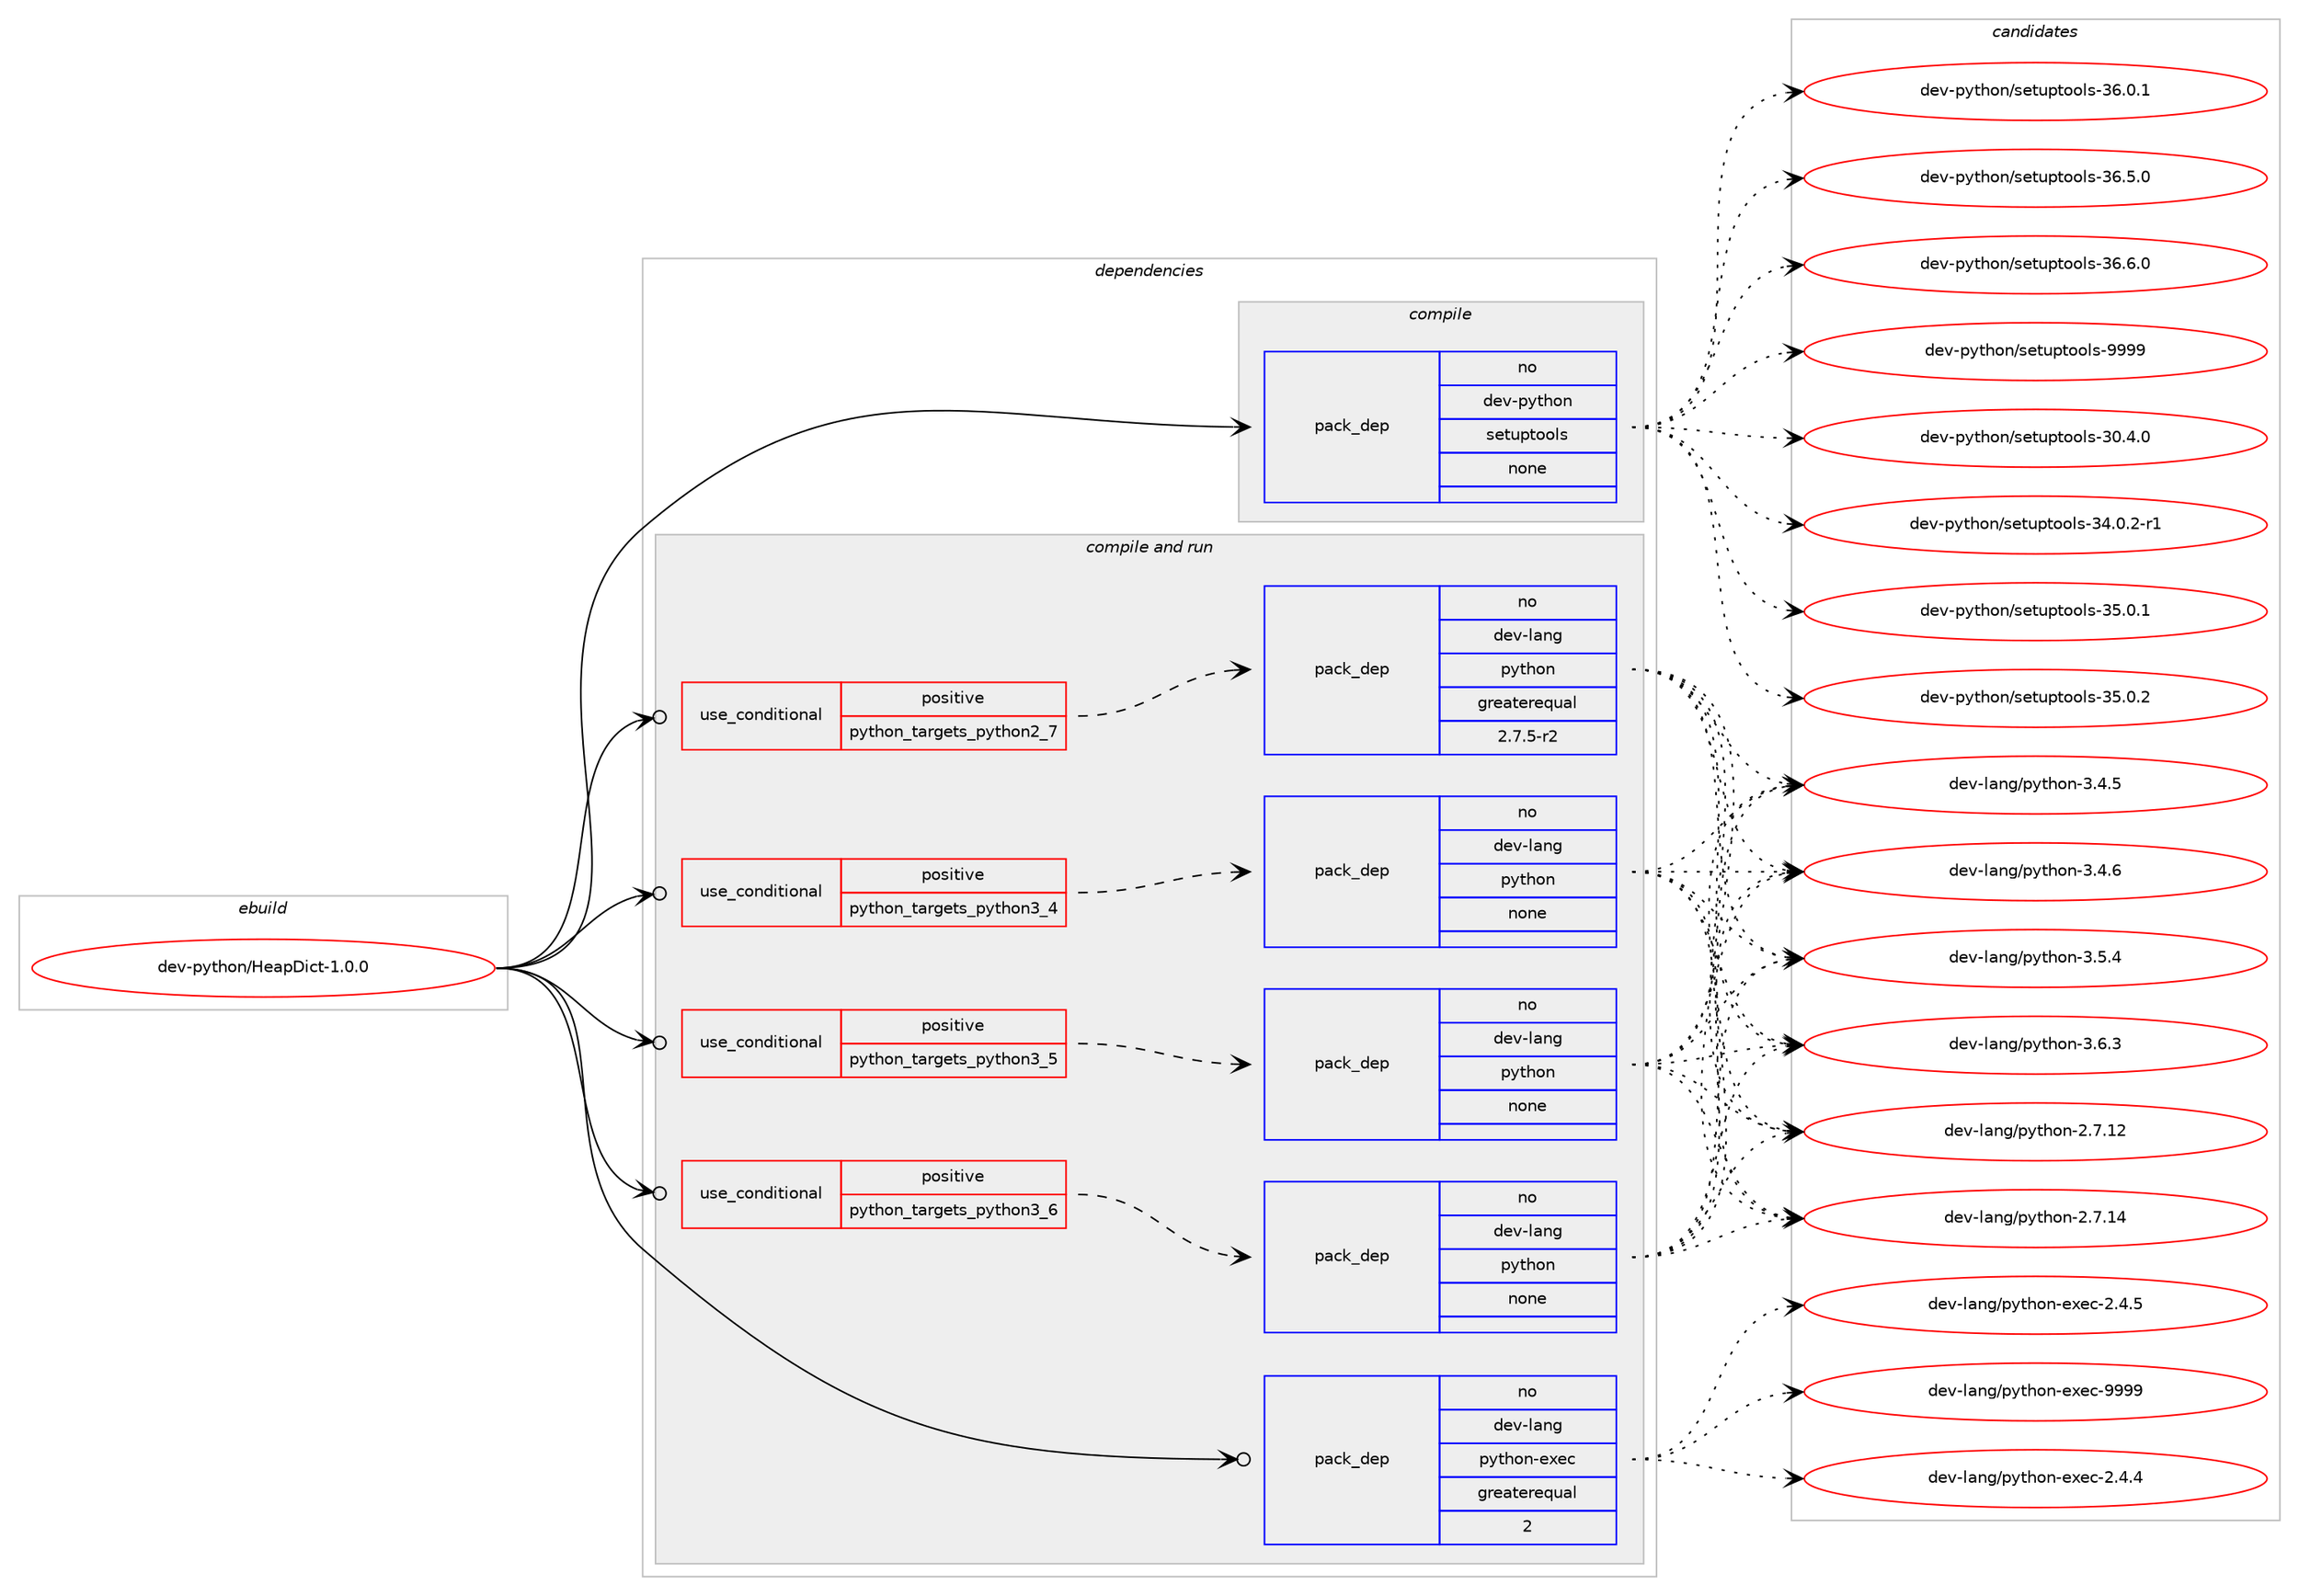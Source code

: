 digraph prolog {

# *************
# Graph options
# *************

newrank=true;
concentrate=true;
compound=true;
graph [rankdir=LR,fontname=Helvetica,fontsize=10,ranksep=1.5];#, ranksep=2.5, nodesep=0.2];
edge  [arrowhead=vee];
node  [fontname=Helvetica,fontsize=10];

# **********
# The ebuild
# **********

subgraph cluster_leftcol {
color=gray;
rank=same;
label=<<i>ebuild</i>>;
id [label="dev-python/HeapDict-1.0.0", color=red, width=4, href="../dev-python/HeapDict-1.0.0.svg"];
}

# ****************
# The dependencies
# ****************

subgraph cluster_midcol {
color=gray;
label=<<i>dependencies</i>>;
subgraph cluster_compile {
fillcolor="#eeeeee";
style=filled;
label=<<i>compile</i>>;
subgraph pack111919 {
dependency144610 [label=<<TABLE BORDER="0" CELLBORDER="1" CELLSPACING="0" CELLPADDING="4" WIDTH="220"><TR><TD ROWSPAN="6" CELLPADDING="30">pack_dep</TD></TR><TR><TD WIDTH="110">no</TD></TR><TR><TD>dev-python</TD></TR><TR><TD>setuptools</TD></TR><TR><TD>none</TD></TR><TR><TD></TD></TR></TABLE>>, shape=none, color=blue];
}
id:e -> dependency144610:w [weight=20,style="solid",arrowhead="vee"];
}
subgraph cluster_compileandrun {
fillcolor="#eeeeee";
style=filled;
label=<<i>compile and run</i>>;
subgraph cond28879 {
dependency144611 [label=<<TABLE BORDER="0" CELLBORDER="1" CELLSPACING="0" CELLPADDING="4"><TR><TD ROWSPAN="3" CELLPADDING="10">use_conditional</TD></TR><TR><TD>positive</TD></TR><TR><TD>python_targets_python2_7</TD></TR></TABLE>>, shape=none, color=red];
subgraph pack111920 {
dependency144612 [label=<<TABLE BORDER="0" CELLBORDER="1" CELLSPACING="0" CELLPADDING="4" WIDTH="220"><TR><TD ROWSPAN="6" CELLPADDING="30">pack_dep</TD></TR><TR><TD WIDTH="110">no</TD></TR><TR><TD>dev-lang</TD></TR><TR><TD>python</TD></TR><TR><TD>greaterequal</TD></TR><TR><TD>2.7.5-r2</TD></TR></TABLE>>, shape=none, color=blue];
}
dependency144611:e -> dependency144612:w [weight=20,style="dashed",arrowhead="vee"];
}
id:e -> dependency144611:w [weight=20,style="solid",arrowhead="odotvee"];
subgraph cond28880 {
dependency144613 [label=<<TABLE BORDER="0" CELLBORDER="1" CELLSPACING="0" CELLPADDING="4"><TR><TD ROWSPAN="3" CELLPADDING="10">use_conditional</TD></TR><TR><TD>positive</TD></TR><TR><TD>python_targets_python3_4</TD></TR></TABLE>>, shape=none, color=red];
subgraph pack111921 {
dependency144614 [label=<<TABLE BORDER="0" CELLBORDER="1" CELLSPACING="0" CELLPADDING="4" WIDTH="220"><TR><TD ROWSPAN="6" CELLPADDING="30">pack_dep</TD></TR><TR><TD WIDTH="110">no</TD></TR><TR><TD>dev-lang</TD></TR><TR><TD>python</TD></TR><TR><TD>none</TD></TR><TR><TD></TD></TR></TABLE>>, shape=none, color=blue];
}
dependency144613:e -> dependency144614:w [weight=20,style="dashed",arrowhead="vee"];
}
id:e -> dependency144613:w [weight=20,style="solid",arrowhead="odotvee"];
subgraph cond28881 {
dependency144615 [label=<<TABLE BORDER="0" CELLBORDER="1" CELLSPACING="0" CELLPADDING="4"><TR><TD ROWSPAN="3" CELLPADDING="10">use_conditional</TD></TR><TR><TD>positive</TD></TR><TR><TD>python_targets_python3_5</TD></TR></TABLE>>, shape=none, color=red];
subgraph pack111922 {
dependency144616 [label=<<TABLE BORDER="0" CELLBORDER="1" CELLSPACING="0" CELLPADDING="4" WIDTH="220"><TR><TD ROWSPAN="6" CELLPADDING="30">pack_dep</TD></TR><TR><TD WIDTH="110">no</TD></TR><TR><TD>dev-lang</TD></TR><TR><TD>python</TD></TR><TR><TD>none</TD></TR><TR><TD></TD></TR></TABLE>>, shape=none, color=blue];
}
dependency144615:e -> dependency144616:w [weight=20,style="dashed",arrowhead="vee"];
}
id:e -> dependency144615:w [weight=20,style="solid",arrowhead="odotvee"];
subgraph cond28882 {
dependency144617 [label=<<TABLE BORDER="0" CELLBORDER="1" CELLSPACING="0" CELLPADDING="4"><TR><TD ROWSPAN="3" CELLPADDING="10">use_conditional</TD></TR><TR><TD>positive</TD></TR><TR><TD>python_targets_python3_6</TD></TR></TABLE>>, shape=none, color=red];
subgraph pack111923 {
dependency144618 [label=<<TABLE BORDER="0" CELLBORDER="1" CELLSPACING="0" CELLPADDING="4" WIDTH="220"><TR><TD ROWSPAN="6" CELLPADDING="30">pack_dep</TD></TR><TR><TD WIDTH="110">no</TD></TR><TR><TD>dev-lang</TD></TR><TR><TD>python</TD></TR><TR><TD>none</TD></TR><TR><TD></TD></TR></TABLE>>, shape=none, color=blue];
}
dependency144617:e -> dependency144618:w [weight=20,style="dashed",arrowhead="vee"];
}
id:e -> dependency144617:w [weight=20,style="solid",arrowhead="odotvee"];
subgraph pack111924 {
dependency144619 [label=<<TABLE BORDER="0" CELLBORDER="1" CELLSPACING="0" CELLPADDING="4" WIDTH="220"><TR><TD ROWSPAN="6" CELLPADDING="30">pack_dep</TD></TR><TR><TD WIDTH="110">no</TD></TR><TR><TD>dev-lang</TD></TR><TR><TD>python-exec</TD></TR><TR><TD>greaterequal</TD></TR><TR><TD>2</TD></TR></TABLE>>, shape=none, color=blue];
}
id:e -> dependency144619:w [weight=20,style="solid",arrowhead="odotvee"];
}
subgraph cluster_run {
fillcolor="#eeeeee";
style=filled;
label=<<i>run</i>>;
}
}

# **************
# The candidates
# **************

subgraph cluster_choices {
rank=same;
color=gray;
label=<<i>candidates</i>>;

subgraph choice111919 {
color=black;
nodesep=1;
choice100101118451121211161041111104711510111611711211611111110811545514846524648 [label="dev-python/setuptools-30.4.0", color=red, width=4,href="../dev-python/setuptools-30.4.0.svg"];
choice1001011184511212111610411111047115101116117112116111111108115455152464846504511449 [label="dev-python/setuptools-34.0.2-r1", color=red, width=4,href="../dev-python/setuptools-34.0.2-r1.svg"];
choice100101118451121211161041111104711510111611711211611111110811545515346484649 [label="dev-python/setuptools-35.0.1", color=red, width=4,href="../dev-python/setuptools-35.0.1.svg"];
choice100101118451121211161041111104711510111611711211611111110811545515346484650 [label="dev-python/setuptools-35.0.2", color=red, width=4,href="../dev-python/setuptools-35.0.2.svg"];
choice100101118451121211161041111104711510111611711211611111110811545515446484649 [label="dev-python/setuptools-36.0.1", color=red, width=4,href="../dev-python/setuptools-36.0.1.svg"];
choice100101118451121211161041111104711510111611711211611111110811545515446534648 [label="dev-python/setuptools-36.5.0", color=red, width=4,href="../dev-python/setuptools-36.5.0.svg"];
choice100101118451121211161041111104711510111611711211611111110811545515446544648 [label="dev-python/setuptools-36.6.0", color=red, width=4,href="../dev-python/setuptools-36.6.0.svg"];
choice10010111845112121116104111110471151011161171121161111111081154557575757 [label="dev-python/setuptools-9999", color=red, width=4,href="../dev-python/setuptools-9999.svg"];
dependency144610:e -> choice100101118451121211161041111104711510111611711211611111110811545514846524648:w [style=dotted,weight="100"];
dependency144610:e -> choice1001011184511212111610411111047115101116117112116111111108115455152464846504511449:w [style=dotted,weight="100"];
dependency144610:e -> choice100101118451121211161041111104711510111611711211611111110811545515346484649:w [style=dotted,weight="100"];
dependency144610:e -> choice100101118451121211161041111104711510111611711211611111110811545515346484650:w [style=dotted,weight="100"];
dependency144610:e -> choice100101118451121211161041111104711510111611711211611111110811545515446484649:w [style=dotted,weight="100"];
dependency144610:e -> choice100101118451121211161041111104711510111611711211611111110811545515446534648:w [style=dotted,weight="100"];
dependency144610:e -> choice100101118451121211161041111104711510111611711211611111110811545515446544648:w [style=dotted,weight="100"];
dependency144610:e -> choice10010111845112121116104111110471151011161171121161111111081154557575757:w [style=dotted,weight="100"];
}
subgraph choice111920 {
color=black;
nodesep=1;
choice10010111845108971101034711212111610411111045504655464950 [label="dev-lang/python-2.7.12", color=red, width=4,href="../dev-lang/python-2.7.12.svg"];
choice10010111845108971101034711212111610411111045504655464952 [label="dev-lang/python-2.7.14", color=red, width=4,href="../dev-lang/python-2.7.14.svg"];
choice100101118451089711010347112121116104111110455146524653 [label="dev-lang/python-3.4.5", color=red, width=4,href="../dev-lang/python-3.4.5.svg"];
choice100101118451089711010347112121116104111110455146524654 [label="dev-lang/python-3.4.6", color=red, width=4,href="../dev-lang/python-3.4.6.svg"];
choice100101118451089711010347112121116104111110455146534652 [label="dev-lang/python-3.5.4", color=red, width=4,href="../dev-lang/python-3.5.4.svg"];
choice100101118451089711010347112121116104111110455146544651 [label="dev-lang/python-3.6.3", color=red, width=4,href="../dev-lang/python-3.6.3.svg"];
dependency144612:e -> choice10010111845108971101034711212111610411111045504655464950:w [style=dotted,weight="100"];
dependency144612:e -> choice10010111845108971101034711212111610411111045504655464952:w [style=dotted,weight="100"];
dependency144612:e -> choice100101118451089711010347112121116104111110455146524653:w [style=dotted,weight="100"];
dependency144612:e -> choice100101118451089711010347112121116104111110455146524654:w [style=dotted,weight="100"];
dependency144612:e -> choice100101118451089711010347112121116104111110455146534652:w [style=dotted,weight="100"];
dependency144612:e -> choice100101118451089711010347112121116104111110455146544651:w [style=dotted,weight="100"];
}
subgraph choice111921 {
color=black;
nodesep=1;
choice10010111845108971101034711212111610411111045504655464950 [label="dev-lang/python-2.7.12", color=red, width=4,href="../dev-lang/python-2.7.12.svg"];
choice10010111845108971101034711212111610411111045504655464952 [label="dev-lang/python-2.7.14", color=red, width=4,href="../dev-lang/python-2.7.14.svg"];
choice100101118451089711010347112121116104111110455146524653 [label="dev-lang/python-3.4.5", color=red, width=4,href="../dev-lang/python-3.4.5.svg"];
choice100101118451089711010347112121116104111110455146524654 [label="dev-lang/python-3.4.6", color=red, width=4,href="../dev-lang/python-3.4.6.svg"];
choice100101118451089711010347112121116104111110455146534652 [label="dev-lang/python-3.5.4", color=red, width=4,href="../dev-lang/python-3.5.4.svg"];
choice100101118451089711010347112121116104111110455146544651 [label="dev-lang/python-3.6.3", color=red, width=4,href="../dev-lang/python-3.6.3.svg"];
dependency144614:e -> choice10010111845108971101034711212111610411111045504655464950:w [style=dotted,weight="100"];
dependency144614:e -> choice10010111845108971101034711212111610411111045504655464952:w [style=dotted,weight="100"];
dependency144614:e -> choice100101118451089711010347112121116104111110455146524653:w [style=dotted,weight="100"];
dependency144614:e -> choice100101118451089711010347112121116104111110455146524654:w [style=dotted,weight="100"];
dependency144614:e -> choice100101118451089711010347112121116104111110455146534652:w [style=dotted,weight="100"];
dependency144614:e -> choice100101118451089711010347112121116104111110455146544651:w [style=dotted,weight="100"];
}
subgraph choice111922 {
color=black;
nodesep=1;
choice10010111845108971101034711212111610411111045504655464950 [label="dev-lang/python-2.7.12", color=red, width=4,href="../dev-lang/python-2.7.12.svg"];
choice10010111845108971101034711212111610411111045504655464952 [label="dev-lang/python-2.7.14", color=red, width=4,href="../dev-lang/python-2.7.14.svg"];
choice100101118451089711010347112121116104111110455146524653 [label="dev-lang/python-3.4.5", color=red, width=4,href="../dev-lang/python-3.4.5.svg"];
choice100101118451089711010347112121116104111110455146524654 [label="dev-lang/python-3.4.6", color=red, width=4,href="../dev-lang/python-3.4.6.svg"];
choice100101118451089711010347112121116104111110455146534652 [label="dev-lang/python-3.5.4", color=red, width=4,href="../dev-lang/python-3.5.4.svg"];
choice100101118451089711010347112121116104111110455146544651 [label="dev-lang/python-3.6.3", color=red, width=4,href="../dev-lang/python-3.6.3.svg"];
dependency144616:e -> choice10010111845108971101034711212111610411111045504655464950:w [style=dotted,weight="100"];
dependency144616:e -> choice10010111845108971101034711212111610411111045504655464952:w [style=dotted,weight="100"];
dependency144616:e -> choice100101118451089711010347112121116104111110455146524653:w [style=dotted,weight="100"];
dependency144616:e -> choice100101118451089711010347112121116104111110455146524654:w [style=dotted,weight="100"];
dependency144616:e -> choice100101118451089711010347112121116104111110455146534652:w [style=dotted,weight="100"];
dependency144616:e -> choice100101118451089711010347112121116104111110455146544651:w [style=dotted,weight="100"];
}
subgraph choice111923 {
color=black;
nodesep=1;
choice10010111845108971101034711212111610411111045504655464950 [label="dev-lang/python-2.7.12", color=red, width=4,href="../dev-lang/python-2.7.12.svg"];
choice10010111845108971101034711212111610411111045504655464952 [label="dev-lang/python-2.7.14", color=red, width=4,href="../dev-lang/python-2.7.14.svg"];
choice100101118451089711010347112121116104111110455146524653 [label="dev-lang/python-3.4.5", color=red, width=4,href="../dev-lang/python-3.4.5.svg"];
choice100101118451089711010347112121116104111110455146524654 [label="dev-lang/python-3.4.6", color=red, width=4,href="../dev-lang/python-3.4.6.svg"];
choice100101118451089711010347112121116104111110455146534652 [label="dev-lang/python-3.5.4", color=red, width=4,href="../dev-lang/python-3.5.4.svg"];
choice100101118451089711010347112121116104111110455146544651 [label="dev-lang/python-3.6.3", color=red, width=4,href="../dev-lang/python-3.6.3.svg"];
dependency144618:e -> choice10010111845108971101034711212111610411111045504655464950:w [style=dotted,weight="100"];
dependency144618:e -> choice10010111845108971101034711212111610411111045504655464952:w [style=dotted,weight="100"];
dependency144618:e -> choice100101118451089711010347112121116104111110455146524653:w [style=dotted,weight="100"];
dependency144618:e -> choice100101118451089711010347112121116104111110455146524654:w [style=dotted,weight="100"];
dependency144618:e -> choice100101118451089711010347112121116104111110455146534652:w [style=dotted,weight="100"];
dependency144618:e -> choice100101118451089711010347112121116104111110455146544651:w [style=dotted,weight="100"];
}
subgraph choice111924 {
color=black;
nodesep=1;
choice1001011184510897110103471121211161041111104510112010199455046524652 [label="dev-lang/python-exec-2.4.4", color=red, width=4,href="../dev-lang/python-exec-2.4.4.svg"];
choice1001011184510897110103471121211161041111104510112010199455046524653 [label="dev-lang/python-exec-2.4.5", color=red, width=4,href="../dev-lang/python-exec-2.4.5.svg"];
choice10010111845108971101034711212111610411111045101120101994557575757 [label="dev-lang/python-exec-9999", color=red, width=4,href="../dev-lang/python-exec-9999.svg"];
dependency144619:e -> choice1001011184510897110103471121211161041111104510112010199455046524652:w [style=dotted,weight="100"];
dependency144619:e -> choice1001011184510897110103471121211161041111104510112010199455046524653:w [style=dotted,weight="100"];
dependency144619:e -> choice10010111845108971101034711212111610411111045101120101994557575757:w [style=dotted,weight="100"];
}
}

}

